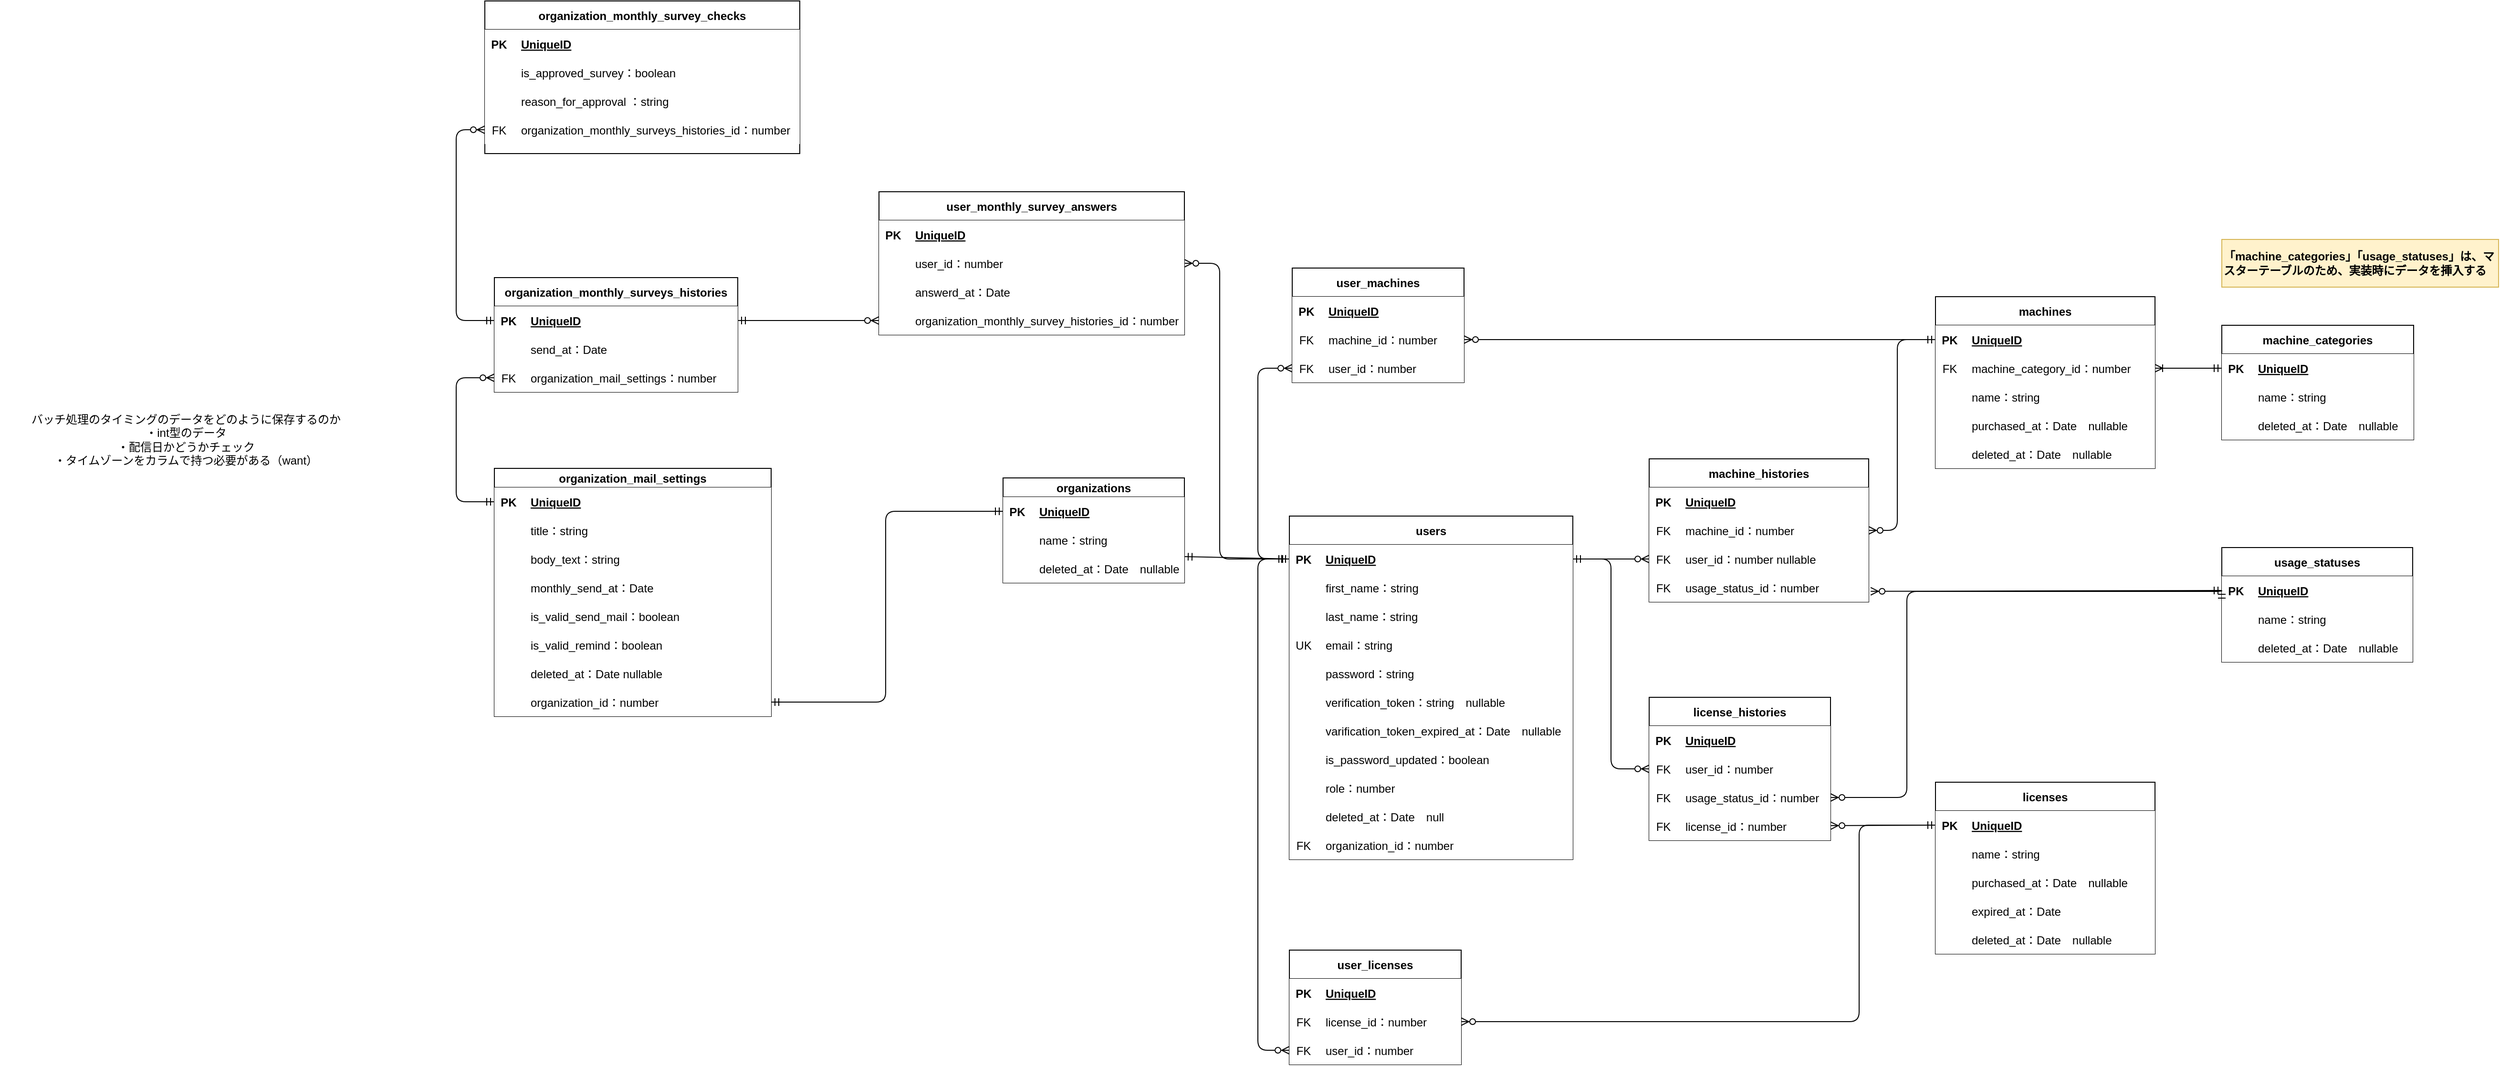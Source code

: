 <mxfile>
    <diagram id="iSsm59g5tUuCWGW9vpyF" name="ページ1">
        <mxGraphModel dx="3151" dy="1726" grid="1" gridSize="10" guides="1" tooltips="1" connect="1" arrows="1" fold="1" page="1" pageScale="1" pageWidth="827" pageHeight="1169" math="0" shadow="0">
            <root>
                <mxCell id="0"/>
                <mxCell id="1" parent="0"/>
                <mxCell id="19" value="users" style="shape=table;startSize=30;container=1;collapsible=1;childLayout=tableLayout;fixedRows=1;rowLines=0;fontStyle=1;align=center;resizeLast=1;flipH=1;flipV=0;strokeColor=default;" parent="1" vertex="1">
                    <mxGeometry x="-717" y="10" width="297" height="360" as="geometry"/>
                </mxCell>
                <mxCell id="20" value="" style="shape=partialRectangle;collapsible=0;dropTarget=0;pointerEvents=0;top=0;left=0;bottom=1;right=0;points=[[0,0.5],[1,0.5]];portConstraint=eastwest;strokeColor=#000000;" parent="19" vertex="1">
                    <mxGeometry y="30" width="297" height="30" as="geometry"/>
                </mxCell>
                <mxCell id="21" value="PK" style="shape=partialRectangle;connectable=0;top=0;left=0;bottom=0;right=0;fontStyle=1;overflow=hidden;strokeColor=#000000;" parent="20" vertex="1">
                    <mxGeometry width="30" height="30" as="geometry">
                        <mxRectangle width="30" height="30" as="alternateBounds"/>
                    </mxGeometry>
                </mxCell>
                <mxCell id="22" value="UniqueID" style="shape=partialRectangle;connectable=0;top=0;left=0;bottom=0;right=0;align=left;spacingLeft=6;fontStyle=5;overflow=hidden;strokeColor=#000000;" parent="20" vertex="1">
                    <mxGeometry x="30" width="267" height="30" as="geometry">
                        <mxRectangle width="267" height="30" as="alternateBounds"/>
                    </mxGeometry>
                </mxCell>
                <mxCell id="23" value="" style="shape=partialRectangle;collapsible=0;dropTarget=0;pointerEvents=0;top=0;left=0;bottom=0;right=0;points=[[0,0.5],[1,0.5]];portConstraint=eastwest;strokeColor=#000000;" parent="19" vertex="1">
                    <mxGeometry y="60" width="297" height="30" as="geometry"/>
                </mxCell>
                <mxCell id="24" value="" style="shape=partialRectangle;connectable=0;top=0;left=0;bottom=0;right=0;editable=1;overflow=hidden;strokeColor=#000000;" parent="23" vertex="1">
                    <mxGeometry width="30" height="30" as="geometry">
                        <mxRectangle width="30" height="30" as="alternateBounds"/>
                    </mxGeometry>
                </mxCell>
                <mxCell id="25" value="first_name：string" style="shape=partialRectangle;connectable=0;top=0;left=0;bottom=0;right=0;align=left;spacingLeft=6;overflow=hidden;strokeColor=#000000;" parent="23" vertex="1">
                    <mxGeometry x="30" width="267" height="30" as="geometry">
                        <mxRectangle width="267" height="30" as="alternateBounds"/>
                    </mxGeometry>
                </mxCell>
                <mxCell id="26" value="" style="shape=partialRectangle;collapsible=0;dropTarget=0;pointerEvents=0;top=0;left=0;bottom=0;right=0;points=[[0,0.5],[1,0.5]];portConstraint=eastwest;strokeColor=#000000;" parent="19" vertex="1">
                    <mxGeometry y="90" width="297" height="30" as="geometry"/>
                </mxCell>
                <mxCell id="27" value="" style="shape=partialRectangle;connectable=0;top=0;left=0;bottom=0;right=0;editable=1;overflow=hidden;strokeColor=#000000;" parent="26" vertex="1">
                    <mxGeometry width="30" height="30" as="geometry">
                        <mxRectangle width="30" height="30" as="alternateBounds"/>
                    </mxGeometry>
                </mxCell>
                <mxCell id="28" value="last_name：string" style="shape=partialRectangle;connectable=0;top=0;left=0;bottom=0;right=0;align=left;spacingLeft=6;overflow=hidden;strokeColor=#000000;" parent="26" vertex="1">
                    <mxGeometry x="30" width="267" height="30" as="geometry">
                        <mxRectangle width="267" height="30" as="alternateBounds"/>
                    </mxGeometry>
                </mxCell>
                <mxCell id="32" style="shape=partialRectangle;collapsible=0;dropTarget=0;pointerEvents=0;top=0;left=0;bottom=0;right=0;points=[[0,0.5],[1,0.5]];portConstraint=eastwest;strokeColor=#000000;" parent="19" vertex="1">
                    <mxGeometry y="120" width="297" height="30" as="geometry"/>
                </mxCell>
                <mxCell id="33" value="UK" style="shape=partialRectangle;connectable=0;top=0;left=0;bottom=0;right=0;editable=1;overflow=hidden;strokeColor=#000000;" parent="32" vertex="1">
                    <mxGeometry width="30" height="30" as="geometry">
                        <mxRectangle width="30" height="30" as="alternateBounds"/>
                    </mxGeometry>
                </mxCell>
                <mxCell id="34" value="email：string" style="shape=partialRectangle;connectable=0;top=0;left=0;bottom=0;right=0;align=left;spacingLeft=6;overflow=hidden;strokeColor=#000000;" parent="32" vertex="1">
                    <mxGeometry x="30" width="267" height="30" as="geometry">
                        <mxRectangle width="267" height="30" as="alternateBounds"/>
                    </mxGeometry>
                </mxCell>
                <mxCell id="370" style="shape=partialRectangle;collapsible=0;dropTarget=0;pointerEvents=0;top=0;left=0;bottom=0;right=0;points=[[0,0.5],[1,0.5]];portConstraint=eastwest;strokeColor=#000000;" parent="19" vertex="1">
                    <mxGeometry y="150" width="297" height="30" as="geometry"/>
                </mxCell>
                <mxCell id="371" value="" style="shape=partialRectangle;connectable=0;top=0;left=0;bottom=0;right=0;editable=1;overflow=hidden;strokeColor=#000000;" parent="370" vertex="1">
                    <mxGeometry width="30" height="30" as="geometry">
                        <mxRectangle width="30" height="30" as="alternateBounds"/>
                    </mxGeometry>
                </mxCell>
                <mxCell id="372" value="password：string" style="shape=partialRectangle;connectable=0;top=0;left=0;bottom=0;right=0;align=left;spacingLeft=6;overflow=hidden;strokeColor=#000000;" parent="370" vertex="1">
                    <mxGeometry x="30" width="267" height="30" as="geometry">
                        <mxRectangle width="267" height="30" as="alternateBounds"/>
                    </mxGeometry>
                </mxCell>
                <mxCell id="60" style="shape=partialRectangle;collapsible=0;dropTarget=0;pointerEvents=0;top=0;left=0;bottom=0;right=0;points=[[0,0.5],[1,0.5]];portConstraint=eastwest;strokeColor=#000000;" parent="19" vertex="1">
                    <mxGeometry y="180" width="297" height="30" as="geometry"/>
                </mxCell>
                <mxCell id="61" style="shape=partialRectangle;connectable=0;top=0;left=0;bottom=0;right=0;editable=1;overflow=hidden;strokeColor=#000000;" parent="60" vertex="1">
                    <mxGeometry width="30" height="30" as="geometry">
                        <mxRectangle width="30" height="30" as="alternateBounds"/>
                    </mxGeometry>
                </mxCell>
                <mxCell id="62" value="verification_token：string　nullable" style="shape=partialRectangle;connectable=0;top=0;left=0;bottom=0;right=0;align=left;spacingLeft=6;overflow=hidden;strokeColor=#000000;" parent="60" vertex="1">
                    <mxGeometry x="30" width="267" height="30" as="geometry">
                        <mxRectangle width="267" height="30" as="alternateBounds"/>
                    </mxGeometry>
                </mxCell>
                <mxCell id="54" style="shape=partialRectangle;collapsible=0;dropTarget=0;pointerEvents=0;top=0;left=0;bottom=0;right=0;points=[[0,0.5],[1,0.5]];portConstraint=eastwest;strokeColor=#000000;" parent="19" vertex="1">
                    <mxGeometry y="210" width="297" height="30" as="geometry"/>
                </mxCell>
                <mxCell id="55" style="shape=partialRectangle;connectable=0;top=0;left=0;bottom=0;right=0;editable=1;overflow=hidden;strokeColor=#000000;" parent="54" vertex="1">
                    <mxGeometry width="30" height="30" as="geometry">
                        <mxRectangle width="30" height="30" as="alternateBounds"/>
                    </mxGeometry>
                </mxCell>
                <mxCell id="56" value="varification_token_expired_at：Date　nullable" style="shape=partialRectangle;connectable=0;top=0;left=0;bottom=0;right=0;align=left;spacingLeft=6;overflow=hidden;strokeColor=#000000;" parent="54" vertex="1">
                    <mxGeometry x="30" width="267" height="30" as="geometry">
                        <mxRectangle width="267" height="30" as="alternateBounds"/>
                    </mxGeometry>
                </mxCell>
                <mxCell id="158" style="shape=partialRectangle;collapsible=0;dropTarget=0;pointerEvents=0;top=0;left=0;bottom=0;right=0;points=[[0,0.5],[1,0.5]];portConstraint=eastwest;strokeColor=#000000;" parent="19" vertex="1">
                    <mxGeometry y="240" width="297" height="30" as="geometry"/>
                </mxCell>
                <mxCell id="159" style="shape=partialRectangle;connectable=0;top=0;left=0;bottom=0;right=0;editable=1;overflow=hidden;strokeColor=#000000;" parent="158" vertex="1">
                    <mxGeometry width="30" height="30" as="geometry">
                        <mxRectangle width="30" height="30" as="alternateBounds"/>
                    </mxGeometry>
                </mxCell>
                <mxCell id="160" value="is_password_updated：boolean" style="shape=partialRectangle;connectable=0;top=0;left=0;bottom=0;right=0;align=left;spacingLeft=6;overflow=hidden;strokeColor=#000000;" parent="158" vertex="1">
                    <mxGeometry x="30" width="267" height="30" as="geometry">
                        <mxRectangle width="267" height="30" as="alternateBounds"/>
                    </mxGeometry>
                </mxCell>
                <mxCell id="317" style="shape=partialRectangle;collapsible=0;dropTarget=0;pointerEvents=0;top=0;left=0;bottom=0;right=0;points=[[0,0.5],[1,0.5]];portConstraint=eastwest;strokeColor=#000000;" parent="19" vertex="1">
                    <mxGeometry y="270" width="297" height="30" as="geometry"/>
                </mxCell>
                <mxCell id="318" style="shape=partialRectangle;connectable=0;top=0;left=0;bottom=0;right=0;editable=1;overflow=hidden;strokeColor=#000000;" parent="317" vertex="1">
                    <mxGeometry width="30" height="30" as="geometry">
                        <mxRectangle width="30" height="30" as="alternateBounds"/>
                    </mxGeometry>
                </mxCell>
                <mxCell id="319" value="role：number" style="shape=partialRectangle;connectable=0;top=0;left=0;bottom=0;right=0;align=left;spacingLeft=6;overflow=hidden;strokeColor=#000000;" parent="317" vertex="1">
                    <mxGeometry x="30" width="267" height="30" as="geometry">
                        <mxRectangle width="267" height="30" as="alternateBounds"/>
                    </mxGeometry>
                </mxCell>
                <mxCell id="155" style="shape=partialRectangle;collapsible=0;dropTarget=0;pointerEvents=0;top=0;left=0;bottom=0;right=0;points=[[0,0.5],[1,0.5]];portConstraint=eastwest;strokeColor=#000000;" parent="19" vertex="1">
                    <mxGeometry y="300" width="297" height="30" as="geometry"/>
                </mxCell>
                <mxCell id="156" style="shape=partialRectangle;connectable=0;top=0;left=0;bottom=0;right=0;editable=1;overflow=hidden;strokeColor=#000000;" parent="155" vertex="1">
                    <mxGeometry width="30" height="30" as="geometry">
                        <mxRectangle width="30" height="30" as="alternateBounds"/>
                    </mxGeometry>
                </mxCell>
                <mxCell id="157" value="deleted_at：Date　null" style="shape=partialRectangle;connectable=0;top=0;left=0;bottom=0;right=0;align=left;spacingLeft=6;overflow=hidden;strokeColor=#000000;" parent="155" vertex="1">
                    <mxGeometry x="30" width="267" height="30" as="geometry">
                        <mxRectangle width="267" height="30" as="alternateBounds"/>
                    </mxGeometry>
                </mxCell>
                <mxCell id="366" style="shape=partialRectangle;collapsible=0;dropTarget=0;pointerEvents=0;top=0;left=0;bottom=0;right=0;points=[[0,0.5],[1,0.5]];portConstraint=eastwest;strokeColor=#000000;" parent="19" vertex="1">
                    <mxGeometry y="330" width="297" height="30" as="geometry"/>
                </mxCell>
                <mxCell id="367" value="FK" style="shape=partialRectangle;connectable=0;top=0;left=0;bottom=0;right=0;editable=1;overflow=hidden;strokeColor=#000000;" parent="366" vertex="1">
                    <mxGeometry width="30" height="30" as="geometry">
                        <mxRectangle width="30" height="30" as="alternateBounds"/>
                    </mxGeometry>
                </mxCell>
                <mxCell id="368" value="organization_id：number" style="shape=partialRectangle;connectable=0;top=0;left=0;bottom=0;right=0;align=left;spacingLeft=6;overflow=hidden;strokeColor=#000000;" parent="366" vertex="1">
                    <mxGeometry x="30" width="267" height="30" as="geometry">
                        <mxRectangle width="267" height="30" as="alternateBounds"/>
                    </mxGeometry>
                </mxCell>
                <object label="machines" ddd="ddddd" id="66">
                    <mxCell style="shape=table;startSize=30;container=1;collapsible=1;childLayout=tableLayout;fixedRows=1;rowLines=0;fontStyle=1;align=center;resizeLast=1;swimlaneFillColor=default;strokeColor=#000000;" parent="1" vertex="1">
                        <mxGeometry x="-40" y="-220" width="230" height="180" as="geometry"/>
                    </mxCell>
                </object>
                <mxCell id="67" value="" style="shape=partialRectangle;collapsible=0;dropTarget=0;pointerEvents=0;top=0;left=0;bottom=1;right=0;points=[[0,0.5],[1,0.5]];portConstraint=eastwest;strokeColor=#000000;" parent="66" vertex="1">
                    <mxGeometry y="30" width="230" height="30" as="geometry"/>
                </mxCell>
                <mxCell id="68" value="PK" style="shape=partialRectangle;connectable=0;top=0;left=0;bottom=0;right=0;fontStyle=1;overflow=hidden;strokeColor=#000000;" parent="67" vertex="1">
                    <mxGeometry width="30" height="30" as="geometry">
                        <mxRectangle width="30" height="30" as="alternateBounds"/>
                    </mxGeometry>
                </mxCell>
                <mxCell id="69" value="UniqueID" style="shape=partialRectangle;connectable=0;top=0;left=0;bottom=0;right=0;align=left;spacingLeft=6;fontStyle=5;overflow=hidden;strokeColor=#000000;" parent="67" vertex="1">
                    <mxGeometry x="30" width="200" height="30" as="geometry">
                        <mxRectangle width="200" height="30" as="alternateBounds"/>
                    </mxGeometry>
                </mxCell>
                <mxCell id="70" value="" style="shape=partialRectangle;collapsible=0;dropTarget=0;pointerEvents=0;top=0;left=0;bottom=0;right=0;points=[[0,0.5],[1,0.5]];portConstraint=eastwest;strokeColor=#000000;" parent="66" vertex="1">
                    <mxGeometry y="60" width="230" height="30" as="geometry"/>
                </mxCell>
                <mxCell id="71" value="FK" style="shape=partialRectangle;connectable=0;top=0;left=0;bottom=0;right=0;editable=1;overflow=hidden;strokeColor=#000000;" parent="70" vertex="1">
                    <mxGeometry width="30" height="30" as="geometry">
                        <mxRectangle width="30" height="30" as="alternateBounds"/>
                    </mxGeometry>
                </mxCell>
                <mxCell id="72" value="machine_category_id：number" style="shape=partialRectangle;connectable=0;top=0;left=0;bottom=0;right=0;align=left;spacingLeft=6;overflow=hidden;strokeColor=#000000;" parent="70" vertex="1">
                    <mxGeometry x="30" width="200" height="30" as="geometry">
                        <mxRectangle width="200" height="30" as="alternateBounds"/>
                    </mxGeometry>
                </mxCell>
                <mxCell id="73" value="" style="shape=partialRectangle;collapsible=0;dropTarget=0;pointerEvents=0;top=0;left=0;bottom=0;right=0;points=[[0,0.5],[1,0.5]];portConstraint=eastwest;strokeColor=#000000;" parent="66" vertex="1">
                    <mxGeometry y="90" width="230" height="30" as="geometry"/>
                </mxCell>
                <mxCell id="74" value="" style="shape=partialRectangle;connectable=0;top=0;left=0;bottom=0;right=0;editable=1;overflow=hidden;strokeColor=#000000;" parent="73" vertex="1">
                    <mxGeometry width="30" height="30" as="geometry">
                        <mxRectangle width="30" height="30" as="alternateBounds"/>
                    </mxGeometry>
                </mxCell>
                <mxCell id="75" value="name：string" style="shape=partialRectangle;connectable=0;top=0;left=0;bottom=0;right=0;align=left;spacingLeft=6;overflow=hidden;strokeColor=#000000;" parent="73" vertex="1">
                    <mxGeometry x="30" width="200" height="30" as="geometry">
                        <mxRectangle width="200" height="30" as="alternateBounds"/>
                    </mxGeometry>
                </mxCell>
                <mxCell id="76" value="" style="shape=partialRectangle;collapsible=0;dropTarget=0;pointerEvents=0;top=0;left=0;bottom=0;right=0;points=[[0,0.5],[1,0.5]];portConstraint=eastwest;strokeColor=#000000;" parent="66" vertex="1">
                    <mxGeometry y="120" width="230" height="30" as="geometry"/>
                </mxCell>
                <mxCell id="77" value="" style="shape=partialRectangle;connectable=0;top=0;left=0;bottom=0;right=0;editable=1;overflow=hidden;strokeColor=#000000;" parent="76" vertex="1">
                    <mxGeometry width="30" height="30" as="geometry">
                        <mxRectangle width="30" height="30" as="alternateBounds"/>
                    </mxGeometry>
                </mxCell>
                <mxCell id="78" value="purchased_at：Date　nullable" style="shape=partialRectangle;connectable=0;top=0;left=0;bottom=0;right=0;align=left;spacingLeft=6;overflow=hidden;strokeColor=#000000;" parent="76" vertex="1">
                    <mxGeometry x="30" width="200" height="30" as="geometry">
                        <mxRectangle width="200" height="30" as="alternateBounds"/>
                    </mxGeometry>
                </mxCell>
                <mxCell id="308" style="shape=partialRectangle;collapsible=0;dropTarget=0;pointerEvents=0;top=0;left=0;bottom=0;right=0;points=[[0,0.5],[1,0.5]];portConstraint=eastwest;strokeColor=#000000;" parent="66" vertex="1">
                    <mxGeometry y="150" width="230" height="30" as="geometry"/>
                </mxCell>
                <mxCell id="309" style="shape=partialRectangle;connectable=0;top=0;left=0;bottom=0;right=0;editable=1;overflow=hidden;strokeColor=#000000;" parent="308" vertex="1">
                    <mxGeometry width="30" height="30" as="geometry">
                        <mxRectangle width="30" height="30" as="alternateBounds"/>
                    </mxGeometry>
                </mxCell>
                <mxCell id="310" value="deleted_at：Date　nullable" style="shape=partialRectangle;connectable=0;top=0;left=0;bottom=0;right=0;align=left;spacingLeft=6;overflow=hidden;strokeColor=#000000;" parent="308" vertex="1">
                    <mxGeometry x="30" width="200" height="30" as="geometry">
                        <mxRectangle width="200" height="30" as="alternateBounds"/>
                    </mxGeometry>
                </mxCell>
                <mxCell id="83" value="licenses" style="shape=table;startSize=30;container=1;collapsible=1;childLayout=tableLayout;fixedRows=1;rowLines=0;fontStyle=1;align=center;resizeLast=1;strokeColor=#000000;" parent="1" vertex="1">
                    <mxGeometry x="-40" y="289" width="230" height="180" as="geometry"/>
                </mxCell>
                <mxCell id="84" value="" style="shape=partialRectangle;collapsible=0;dropTarget=0;pointerEvents=0;top=0;left=0;bottom=1;right=0;points=[[0,0.5],[1,0.5]];portConstraint=eastwest;strokeColor=#000000;" parent="83" vertex="1">
                    <mxGeometry y="30" width="230" height="30" as="geometry"/>
                </mxCell>
                <mxCell id="85" value="PK" style="shape=partialRectangle;connectable=0;top=0;left=0;bottom=0;right=0;fontStyle=1;overflow=hidden;strokeColor=#000000;" parent="84" vertex="1">
                    <mxGeometry width="30" height="30" as="geometry">
                        <mxRectangle width="30" height="30" as="alternateBounds"/>
                    </mxGeometry>
                </mxCell>
                <mxCell id="86" value="UniqueID" style="shape=partialRectangle;connectable=0;top=0;left=0;bottom=0;right=0;align=left;spacingLeft=6;fontStyle=5;overflow=hidden;strokeColor=#000000;" parent="84" vertex="1">
                    <mxGeometry x="30" width="200" height="30" as="geometry">
                        <mxRectangle width="200" height="30" as="alternateBounds"/>
                    </mxGeometry>
                </mxCell>
                <mxCell id="90" value="" style="shape=partialRectangle;collapsible=0;dropTarget=0;pointerEvents=0;top=0;left=0;bottom=0;right=0;points=[[0,0.5],[1,0.5]];portConstraint=eastwest;strokeColor=#000000;" parent="83" vertex="1">
                    <mxGeometry y="60" width="230" height="30" as="geometry"/>
                </mxCell>
                <mxCell id="91" value="" style="shape=partialRectangle;connectable=0;top=0;left=0;bottom=0;right=0;editable=1;overflow=hidden;strokeColor=#000000;" parent="90" vertex="1">
                    <mxGeometry width="30" height="30" as="geometry">
                        <mxRectangle width="30" height="30" as="alternateBounds"/>
                    </mxGeometry>
                </mxCell>
                <mxCell id="92" value="name：string" style="shape=partialRectangle;connectable=0;top=0;left=0;bottom=0;right=0;align=left;spacingLeft=6;overflow=hidden;strokeColor=#000000;" parent="90" vertex="1">
                    <mxGeometry x="30" width="200" height="30" as="geometry">
                        <mxRectangle width="200" height="30" as="alternateBounds"/>
                    </mxGeometry>
                </mxCell>
                <mxCell id="93" value="" style="shape=partialRectangle;collapsible=0;dropTarget=0;pointerEvents=0;top=0;left=0;bottom=0;right=0;points=[[0,0.5],[1,0.5]];portConstraint=eastwest;strokeColor=#000000;" parent="83" vertex="1">
                    <mxGeometry y="90" width="230" height="30" as="geometry"/>
                </mxCell>
                <mxCell id="94" value="" style="shape=partialRectangle;connectable=0;top=0;left=0;bottom=0;right=0;editable=1;overflow=hidden;strokeColor=#000000;" parent="93" vertex="1">
                    <mxGeometry width="30" height="30" as="geometry">
                        <mxRectangle width="30" height="30" as="alternateBounds"/>
                    </mxGeometry>
                </mxCell>
                <mxCell id="95" value="purchased_at：Date　nullable" style="shape=partialRectangle;connectable=0;top=0;left=0;bottom=0;right=0;align=left;spacingLeft=6;overflow=hidden;strokeColor=#000000;" parent="93" vertex="1">
                    <mxGeometry x="30" width="200" height="30" as="geometry">
                        <mxRectangle width="200" height="30" as="alternateBounds"/>
                    </mxGeometry>
                </mxCell>
                <mxCell id="96" style="shape=partialRectangle;collapsible=0;dropTarget=0;pointerEvents=0;top=0;left=0;bottom=0;right=0;points=[[0,0.5],[1,0.5]];portConstraint=eastwest;strokeColor=#000000;" parent="83" vertex="1">
                    <mxGeometry y="120" width="230" height="30" as="geometry"/>
                </mxCell>
                <mxCell id="97" style="shape=partialRectangle;connectable=0;top=0;left=0;bottom=0;right=0;editable=1;overflow=hidden;strokeColor=#000000;" parent="96" vertex="1">
                    <mxGeometry width="30" height="30" as="geometry">
                        <mxRectangle width="30" height="30" as="alternateBounds"/>
                    </mxGeometry>
                </mxCell>
                <mxCell id="98" value="expired_at：Date" style="shape=partialRectangle;connectable=0;top=0;left=0;bottom=0;right=0;align=left;spacingLeft=6;overflow=hidden;strokeColor=#000000;" parent="96" vertex="1">
                    <mxGeometry x="30" width="200" height="30" as="geometry">
                        <mxRectangle width="200" height="30" as="alternateBounds"/>
                    </mxGeometry>
                </mxCell>
                <mxCell id="311" style="shape=partialRectangle;collapsible=0;dropTarget=0;pointerEvents=0;top=0;left=0;bottom=0;right=0;points=[[0,0.5],[1,0.5]];portConstraint=eastwest;strokeColor=#000000;" parent="83" vertex="1">
                    <mxGeometry y="150" width="230" height="30" as="geometry"/>
                </mxCell>
                <mxCell id="312" style="shape=partialRectangle;connectable=0;top=0;left=0;bottom=0;right=0;editable=1;overflow=hidden;strokeColor=#000000;" parent="311" vertex="1">
                    <mxGeometry width="30" height="30" as="geometry">
                        <mxRectangle width="30" height="30" as="alternateBounds"/>
                    </mxGeometry>
                </mxCell>
                <mxCell id="313" value="deleted_at：Date　nullable" style="shape=partialRectangle;connectable=0;top=0;left=0;bottom=0;right=0;align=left;spacingLeft=6;overflow=hidden;strokeColor=#000000;" parent="311" vertex="1">
                    <mxGeometry x="30" width="200" height="30" as="geometry">
                        <mxRectangle width="200" height="30" as="alternateBounds"/>
                    </mxGeometry>
                </mxCell>
                <mxCell id="102" value="machine_histories" style="shape=table;startSize=30;container=1;collapsible=1;childLayout=tableLayout;fixedRows=1;rowLines=0;fontStyle=1;align=center;resizeLast=1;strokeColor=#000000;" parent="1" vertex="1">
                    <mxGeometry x="-340" y="-50" width="230" height="150" as="geometry"/>
                </mxCell>
                <mxCell id="103" value="" style="shape=partialRectangle;collapsible=0;dropTarget=0;pointerEvents=0;top=0;left=0;bottom=1;right=0;points=[[0,0.5],[1,0.5]];portConstraint=eastwest;strokeColor=#000000;" parent="102" vertex="1">
                    <mxGeometry y="30" width="230" height="30" as="geometry"/>
                </mxCell>
                <mxCell id="104" value="PK" style="shape=partialRectangle;connectable=0;top=0;left=0;bottom=0;right=0;fontStyle=1;overflow=hidden;strokeColor=#000000;" parent="103" vertex="1">
                    <mxGeometry width="30" height="30" as="geometry">
                        <mxRectangle width="30" height="30" as="alternateBounds"/>
                    </mxGeometry>
                </mxCell>
                <mxCell id="105" value="UniqueID" style="shape=partialRectangle;connectable=0;top=0;left=0;bottom=0;right=0;align=left;spacingLeft=6;fontStyle=5;overflow=hidden;strokeColor=#000000;" parent="103" vertex="1">
                    <mxGeometry x="30" width="200" height="30" as="geometry">
                        <mxRectangle width="200" height="30" as="alternateBounds"/>
                    </mxGeometry>
                </mxCell>
                <mxCell id="112" value="" style="shape=partialRectangle;collapsible=0;dropTarget=0;pointerEvents=0;top=0;left=0;bottom=0;right=0;points=[[0,0.5],[1,0.5]];portConstraint=eastwest;strokeColor=#000000;" parent="102" vertex="1">
                    <mxGeometry y="60" width="230" height="30" as="geometry"/>
                </mxCell>
                <mxCell id="113" value="FK" style="shape=partialRectangle;connectable=0;top=0;left=0;bottom=0;right=0;editable=1;overflow=hidden;strokeColor=#000000;" parent="112" vertex="1">
                    <mxGeometry width="30" height="30" as="geometry">
                        <mxRectangle width="30" height="30" as="alternateBounds"/>
                    </mxGeometry>
                </mxCell>
                <mxCell id="114" value="machine_id：number" style="shape=partialRectangle;connectable=0;top=0;left=0;bottom=0;right=0;align=left;spacingLeft=6;overflow=hidden;strokeColor=#000000;" parent="112" vertex="1">
                    <mxGeometry x="30" width="200" height="30" as="geometry">
                        <mxRectangle width="200" height="30" as="alternateBounds"/>
                    </mxGeometry>
                </mxCell>
                <mxCell id="106" value="" style="shape=partialRectangle;collapsible=0;dropTarget=0;pointerEvents=0;top=0;left=0;bottom=0;right=0;points=[[0,0.5],[1,0.5]];portConstraint=eastwest;strokeColor=#000000;" parent="102" vertex="1">
                    <mxGeometry y="90" width="230" height="30" as="geometry"/>
                </mxCell>
                <mxCell id="107" value="FK" style="shape=partialRectangle;connectable=0;top=0;left=0;bottom=0;right=0;editable=1;overflow=hidden;strokeColor=#000000;" parent="106" vertex="1">
                    <mxGeometry width="30" height="30" as="geometry">
                        <mxRectangle width="30" height="30" as="alternateBounds"/>
                    </mxGeometry>
                </mxCell>
                <mxCell id="108" value="user_id：number nullable" style="shape=partialRectangle;connectable=0;top=0;left=0;bottom=0;right=0;align=left;spacingLeft=6;overflow=hidden;strokeColor=#000000;" parent="106" vertex="1">
                    <mxGeometry x="30" width="200" height="30" as="geometry">
                        <mxRectangle width="200" height="30" as="alternateBounds"/>
                    </mxGeometry>
                </mxCell>
                <mxCell id="250" style="shape=partialRectangle;collapsible=0;dropTarget=0;pointerEvents=0;top=0;left=0;bottom=0;right=0;points=[[0,0.5],[1,0.5]];portConstraint=eastwest;strokeColor=#000000;" parent="102" vertex="1">
                    <mxGeometry y="120" width="230" height="30" as="geometry"/>
                </mxCell>
                <mxCell id="251" value="FK" style="shape=partialRectangle;connectable=0;top=0;left=0;bottom=0;right=0;editable=1;overflow=hidden;strokeColor=#000000;" parent="250" vertex="1">
                    <mxGeometry width="30" height="30" as="geometry">
                        <mxRectangle width="30" height="30" as="alternateBounds"/>
                    </mxGeometry>
                </mxCell>
                <mxCell id="252" value="usage_status_id：number " style="shape=partialRectangle;connectable=0;top=0;left=0;bottom=0;right=0;align=left;spacingLeft=6;overflow=hidden;strokeColor=#000000;" parent="250" vertex="1">
                    <mxGeometry x="30" width="200" height="30" as="geometry">
                        <mxRectangle width="200" height="30" as="alternateBounds"/>
                    </mxGeometry>
                </mxCell>
                <mxCell id="125" value="organizations" style="shape=table;startSize=20;container=1;collapsible=1;childLayout=tableLayout;fixedRows=1;rowLines=0;fontStyle=1;align=center;resizeLast=1;" parent="1" vertex="1">
                    <mxGeometry x="-1017" y="-30" width="190" height="110" as="geometry"/>
                </mxCell>
                <mxCell id="126" value="" style="shape=partialRectangle;collapsible=0;dropTarget=0;pointerEvents=0;top=0;left=0;bottom=1;right=0;points=[[0,0.5],[1,0.5]];portConstraint=eastwest;strokeColor=#000000;" parent="125" vertex="1">
                    <mxGeometry y="20" width="190" height="30" as="geometry"/>
                </mxCell>
                <mxCell id="127" value="PK" style="shape=partialRectangle;connectable=0;top=0;left=0;bottom=0;right=0;fontStyle=1;overflow=hidden;strokeColor=#000000;" parent="126" vertex="1">
                    <mxGeometry width="30" height="30" as="geometry">
                        <mxRectangle width="30" height="30" as="alternateBounds"/>
                    </mxGeometry>
                </mxCell>
                <mxCell id="128" value="UniqueID" style="shape=partialRectangle;connectable=0;top=0;left=0;bottom=0;right=0;align=left;spacingLeft=6;fontStyle=5;overflow=hidden;strokeColor=#000000;" parent="126" vertex="1">
                    <mxGeometry x="30" width="160" height="30" as="geometry">
                        <mxRectangle width="160" height="30" as="alternateBounds"/>
                    </mxGeometry>
                </mxCell>
                <mxCell id="129" value="" style="shape=partialRectangle;collapsible=0;dropTarget=0;pointerEvents=0;top=0;left=0;bottom=0;right=0;points=[[0,0.5],[1,0.5]];portConstraint=eastwest;strokeColor=#000000;" parent="125" vertex="1">
                    <mxGeometry y="50" width="190" height="30" as="geometry"/>
                </mxCell>
                <mxCell id="130" value="" style="shape=partialRectangle;connectable=0;top=0;left=0;bottom=0;right=0;editable=1;overflow=hidden;strokeColor=#000000;" parent="129" vertex="1">
                    <mxGeometry width="30" height="30" as="geometry">
                        <mxRectangle width="30" height="30" as="alternateBounds"/>
                    </mxGeometry>
                </mxCell>
                <mxCell id="131" value="name：string" style="shape=partialRectangle;connectable=0;top=0;left=0;bottom=0;right=0;align=left;spacingLeft=6;overflow=hidden;strokeColor=#000000;" parent="129" vertex="1">
                    <mxGeometry x="30" width="160" height="30" as="geometry">
                        <mxRectangle width="160" height="30" as="alternateBounds"/>
                    </mxGeometry>
                </mxCell>
                <mxCell id="314" style="shape=partialRectangle;collapsible=0;dropTarget=0;pointerEvents=0;top=0;left=0;bottom=0;right=0;points=[[0,0.5],[1,0.5]];portConstraint=eastwest;strokeColor=#000000;" parent="125" vertex="1">
                    <mxGeometry y="80" width="190" height="30" as="geometry"/>
                </mxCell>
                <mxCell id="315" style="shape=partialRectangle;connectable=0;top=0;left=0;bottom=0;right=0;editable=1;overflow=hidden;strokeColor=#000000;" parent="314" vertex="1">
                    <mxGeometry width="30" height="30" as="geometry">
                        <mxRectangle width="30" height="30" as="alternateBounds"/>
                    </mxGeometry>
                </mxCell>
                <mxCell id="316" value="deleted_at：Date　nullable" style="shape=partialRectangle;connectable=0;top=0;left=0;bottom=0;right=0;align=left;spacingLeft=6;overflow=hidden;strokeColor=#000000;" parent="314" vertex="1">
                    <mxGeometry x="30" width="160" height="30" as="geometry">
                        <mxRectangle width="160" height="30" as="alternateBounds"/>
                    </mxGeometry>
                </mxCell>
                <mxCell id="181" value="organization_monthly_surveys_histories" style="shape=table;startSize=30;container=1;collapsible=1;childLayout=tableLayout;fixedRows=1;rowLines=0;fontStyle=1;align=center;resizeLast=1;strokeColor=#000000;" parent="1" vertex="1">
                    <mxGeometry x="-1550" y="-240" width="255" height="120" as="geometry"/>
                </mxCell>
                <mxCell id="182" value="" style="shape=partialRectangle;collapsible=0;dropTarget=0;pointerEvents=0;top=0;left=0;bottom=1;right=0;points=[[0,0.5],[1,0.5]];portConstraint=eastwest;strokeColor=#000000;" parent="181" vertex="1">
                    <mxGeometry y="30" width="255" height="30" as="geometry"/>
                </mxCell>
                <mxCell id="183" value="PK" style="shape=partialRectangle;connectable=0;top=0;left=0;bottom=0;right=0;fontStyle=1;overflow=hidden;strokeColor=#000000;" parent="182" vertex="1">
                    <mxGeometry width="30" height="30" as="geometry">
                        <mxRectangle width="30" height="30" as="alternateBounds"/>
                    </mxGeometry>
                </mxCell>
                <mxCell id="184" value="UniqueID" style="shape=partialRectangle;connectable=0;top=0;left=0;bottom=0;right=0;align=left;spacingLeft=6;fontStyle=5;overflow=hidden;strokeColor=#000000;" parent="182" vertex="1">
                    <mxGeometry x="30" width="225" height="30" as="geometry">
                        <mxRectangle width="225" height="30" as="alternateBounds"/>
                    </mxGeometry>
                </mxCell>
                <mxCell id="185" value="" style="shape=partialRectangle;collapsible=0;dropTarget=0;pointerEvents=0;top=0;left=0;bottom=0;right=0;points=[[0,0.5],[1,0.5]];portConstraint=eastwest;strokeColor=#000000;" parent="181" vertex="1">
                    <mxGeometry y="60" width="255" height="30" as="geometry"/>
                </mxCell>
                <mxCell id="186" value="" style="shape=partialRectangle;connectable=0;top=0;left=0;bottom=0;right=0;editable=1;overflow=hidden;strokeColor=#000000;" parent="185" vertex="1">
                    <mxGeometry width="30" height="30" as="geometry">
                        <mxRectangle width="30" height="30" as="alternateBounds"/>
                    </mxGeometry>
                </mxCell>
                <mxCell id="187" value="send_at：Date" style="shape=partialRectangle;connectable=0;top=0;left=0;bottom=0;right=0;align=left;spacingLeft=6;overflow=hidden;strokeColor=#000000;" parent="185" vertex="1">
                    <mxGeometry x="30" width="225" height="30" as="geometry">
                        <mxRectangle width="225" height="30" as="alternateBounds"/>
                    </mxGeometry>
                </mxCell>
                <mxCell id="191" value="" style="shape=partialRectangle;collapsible=0;dropTarget=0;pointerEvents=0;top=0;left=0;bottom=0;right=0;points=[[0,0.5],[1,0.5]];portConstraint=eastwest;strokeColor=#000000;" parent="181" vertex="1">
                    <mxGeometry y="90" width="255" height="30" as="geometry"/>
                </mxCell>
                <mxCell id="192" value="FK" style="shape=partialRectangle;connectable=0;top=0;left=0;bottom=0;right=0;editable=1;overflow=hidden;strokeColor=#000000;" parent="191" vertex="1">
                    <mxGeometry width="30" height="30" as="geometry">
                        <mxRectangle width="30" height="30" as="alternateBounds"/>
                    </mxGeometry>
                </mxCell>
                <mxCell id="193" value="organization_mail_settings：number" style="shape=partialRectangle;connectable=0;top=0;left=0;bottom=0;right=0;align=left;spacingLeft=6;overflow=hidden;strokeColor=#000000;" parent="191" vertex="1">
                    <mxGeometry x="30" width="225" height="30" as="geometry">
                        <mxRectangle width="225" height="30" as="alternateBounds"/>
                    </mxGeometry>
                </mxCell>
                <mxCell id="218" value="usage_statuses" style="shape=table;startSize=30;container=1;collapsible=1;childLayout=tableLayout;fixedRows=1;rowLines=0;fontStyle=1;align=center;resizeLast=1;strokeColor=#000000;" parent="1" vertex="1">
                    <mxGeometry x="260" y="43" width="200" height="120" as="geometry"/>
                </mxCell>
                <mxCell id="219" value="" style="shape=partialRectangle;collapsible=0;dropTarget=0;pointerEvents=0;top=0;left=0;bottom=1;right=0;points=[[0,0.5],[1,0.5]];portConstraint=eastwest;strokeColor=#000000;" parent="218" vertex="1">
                    <mxGeometry y="30" width="200" height="30" as="geometry"/>
                </mxCell>
                <mxCell id="220" value="PK" style="shape=partialRectangle;connectable=0;top=0;left=0;bottom=0;right=0;fontStyle=1;overflow=hidden;strokeColor=#000000;" parent="219" vertex="1">
                    <mxGeometry width="30" height="30" as="geometry">
                        <mxRectangle width="30" height="30" as="alternateBounds"/>
                    </mxGeometry>
                </mxCell>
                <mxCell id="221" value="UniqueID" style="shape=partialRectangle;connectable=0;top=0;left=0;bottom=0;right=0;align=left;spacingLeft=6;fontStyle=5;overflow=hidden;strokeColor=#000000;" parent="219" vertex="1">
                    <mxGeometry x="30" width="170" height="30" as="geometry">
                        <mxRectangle width="170" height="30" as="alternateBounds"/>
                    </mxGeometry>
                </mxCell>
                <mxCell id="222" value="" style="shape=partialRectangle;collapsible=0;dropTarget=0;pointerEvents=0;top=0;left=0;bottom=0;right=0;points=[[0,0.5],[1,0.5]];portConstraint=eastwest;strokeColor=#000000;" parent="218" vertex="1">
                    <mxGeometry y="60" width="200" height="30" as="geometry"/>
                </mxCell>
                <mxCell id="223" value="" style="shape=partialRectangle;connectable=0;top=0;left=0;bottom=0;right=0;editable=1;overflow=hidden;strokeColor=#000000;" parent="222" vertex="1">
                    <mxGeometry width="30" height="30" as="geometry">
                        <mxRectangle width="30" height="30" as="alternateBounds"/>
                    </mxGeometry>
                </mxCell>
                <mxCell id="224" value="name：string" style="shape=partialRectangle;connectable=0;top=0;left=0;bottom=0;right=0;align=left;spacingLeft=6;overflow=hidden;strokeColor=#000000;" parent="222" vertex="1">
                    <mxGeometry x="30" width="170" height="30" as="geometry">
                        <mxRectangle width="170" height="30" as="alternateBounds"/>
                    </mxGeometry>
                </mxCell>
                <mxCell id="225" value="" style="shape=partialRectangle;collapsible=0;dropTarget=0;pointerEvents=0;top=0;left=0;bottom=0;right=0;points=[[0,0.5],[1,0.5]];portConstraint=eastwest;strokeColor=#000000;" parent="218" vertex="1">
                    <mxGeometry y="90" width="200" height="30" as="geometry"/>
                </mxCell>
                <mxCell id="226" value="" style="shape=partialRectangle;connectable=0;top=0;left=0;bottom=0;right=0;editable=1;overflow=hidden;strokeColor=#000000;" parent="225" vertex="1">
                    <mxGeometry width="30" height="30" as="geometry">
                        <mxRectangle width="30" height="30" as="alternateBounds"/>
                    </mxGeometry>
                </mxCell>
                <mxCell id="227" value="deleted_at：Date　nullable" style="shape=partialRectangle;connectable=0;top=0;left=0;bottom=0;right=0;align=left;spacingLeft=6;overflow=hidden;strokeColor=#000000;" parent="225" vertex="1">
                    <mxGeometry x="30" width="170" height="30" as="geometry">
                        <mxRectangle width="170" height="30" as="alternateBounds"/>
                    </mxGeometry>
                </mxCell>
                <mxCell id="236" value="machine_categories" style="shape=table;startSize=30;container=1;collapsible=1;childLayout=tableLayout;fixedRows=1;rowLines=0;fontStyle=1;align=center;resizeLast=1;strokeColor=#000000;" parent="1" vertex="1">
                    <mxGeometry x="260" y="-190" width="201" height="120" as="geometry"/>
                </mxCell>
                <mxCell id="237" value="" style="shape=partialRectangle;collapsible=0;dropTarget=0;pointerEvents=0;top=0;left=0;bottom=1;right=0;points=[[0,0.5],[1,0.5]];portConstraint=eastwest;strokeColor=#000000;" parent="236" vertex="1">
                    <mxGeometry y="30" width="201" height="30" as="geometry"/>
                </mxCell>
                <mxCell id="238" value="PK" style="shape=partialRectangle;connectable=0;top=0;left=0;bottom=0;right=0;fontStyle=1;overflow=hidden;strokeColor=#000000;" parent="237" vertex="1">
                    <mxGeometry width="30" height="30" as="geometry">
                        <mxRectangle width="30" height="30" as="alternateBounds"/>
                    </mxGeometry>
                </mxCell>
                <mxCell id="239" value="UniqueID" style="shape=partialRectangle;connectable=0;top=0;left=0;bottom=0;right=0;align=left;spacingLeft=6;fontStyle=5;overflow=hidden;strokeColor=#000000;" parent="237" vertex="1">
                    <mxGeometry x="30" width="171" height="30" as="geometry">
                        <mxRectangle width="171" height="30" as="alternateBounds"/>
                    </mxGeometry>
                </mxCell>
                <mxCell id="240" value="" style="shape=partialRectangle;collapsible=0;dropTarget=0;pointerEvents=0;top=0;left=0;bottom=0;right=0;points=[[0,0.5],[1,0.5]];portConstraint=eastwest;strokeColor=#000000;" parent="236" vertex="1">
                    <mxGeometry y="60" width="201" height="30" as="geometry"/>
                </mxCell>
                <mxCell id="241" value="" style="shape=partialRectangle;connectable=0;top=0;left=0;bottom=0;right=0;editable=1;overflow=hidden;strokeColor=#000000;" parent="240" vertex="1">
                    <mxGeometry width="30" height="30" as="geometry">
                        <mxRectangle width="30" height="30" as="alternateBounds"/>
                    </mxGeometry>
                </mxCell>
                <mxCell id="242" value="name：string" style="shape=partialRectangle;connectable=0;top=0;left=0;bottom=0;right=0;align=left;spacingLeft=6;overflow=hidden;strokeColor=#000000;" parent="240" vertex="1">
                    <mxGeometry x="30" width="171" height="30" as="geometry">
                        <mxRectangle width="171" height="30" as="alternateBounds"/>
                    </mxGeometry>
                </mxCell>
                <mxCell id="243" value="" style="shape=partialRectangle;collapsible=0;dropTarget=0;pointerEvents=0;top=0;left=0;bottom=0;right=0;points=[[0,0.5],[1,0.5]];portConstraint=eastwest;strokeColor=#000000;" parent="236" vertex="1">
                    <mxGeometry y="90" width="201" height="30" as="geometry"/>
                </mxCell>
                <mxCell id="244" value="" style="shape=partialRectangle;connectable=0;top=0;left=0;bottom=0;right=0;editable=1;overflow=hidden;strokeColor=#000000;" parent="243" vertex="1">
                    <mxGeometry width="30" height="30" as="geometry">
                        <mxRectangle width="30" height="30" as="alternateBounds"/>
                    </mxGeometry>
                </mxCell>
                <mxCell id="245" value="deleted_at：Date　nullable" style="shape=partialRectangle;connectable=0;top=0;left=0;bottom=0;right=0;align=left;spacingLeft=6;overflow=hidden;strokeColor=#000000;" parent="243" vertex="1">
                    <mxGeometry x="30" width="171" height="30" as="geometry">
                        <mxRectangle width="171" height="30" as="alternateBounds"/>
                    </mxGeometry>
                </mxCell>
                <mxCell id="249" value="" style="edgeStyle=orthogonalEdgeStyle;fontSize=12;html=1;endArrow=ERoneToMany;startArrow=ERmandOne;strokeColor=#000000;" parent="1" source="237" target="70" edge="1">
                    <mxGeometry width="100" height="100" relative="1" as="geometry">
                        <mxPoint x="250" y="480" as="sourcePoint"/>
                        <mxPoint x="350" y="380" as="targetPoint"/>
                    </mxGeometry>
                </mxCell>
                <mxCell id="253" value="" style="edgeStyle=orthogonalEdgeStyle;fontSize=12;html=1;endArrow=ERzeroToMany;startArrow=ERmandOne;exitX=1;exitY=0.5;exitDx=0;exitDy=0;entryX=0;entryY=0.5;entryDx=0;entryDy=0;strokeColor=#000000;" parent="1" source="20" target="106" edge="1">
                    <mxGeometry width="100" height="100" relative="1" as="geometry">
                        <mxPoint x="-20" y="310" as="sourcePoint"/>
                        <mxPoint x="80" y="210" as="targetPoint"/>
                    </mxGeometry>
                </mxCell>
                <mxCell id="254" value="" style="edgeStyle=orthogonalEdgeStyle;fontSize=12;html=1;endArrow=ERzeroToMany;startArrow=ERmandOne;strokeColor=#000000;exitX=0;exitY=0.5;exitDx=0;exitDy=0;" parent="1" source="67" edge="1">
                    <mxGeometry width="100" height="100" relative="1" as="geometry">
                        <mxPoint x="-30" y="-265" as="sourcePoint"/>
                        <mxPoint x="-110" y="25" as="targetPoint"/>
                        <Array as="points">
                            <mxPoint x="-80" y="-175"/>
                            <mxPoint x="-80" y="25"/>
                        </Array>
                    </mxGeometry>
                </mxCell>
                <mxCell id="264" value="" style="fontSize=12;html=1;endArrow=ERzeroToMany;startArrow=ERmandOne;exitX=0;exitY=0.5;exitDx=0;exitDy=0;entryX=1.009;entryY=0.629;entryDx=0;entryDy=0;entryPerimeter=0;strokeColor=#000000;" parent="1" source="219" target="250" edge="1">
                    <mxGeometry width="100" height="100" relative="1" as="geometry">
                        <mxPoint x="-350" y="40" as="sourcePoint"/>
                        <mxPoint x="-250" y="-60" as="targetPoint"/>
                    </mxGeometry>
                </mxCell>
                <mxCell id="266" value="license_histories" style="shape=table;startSize=30;container=1;collapsible=1;childLayout=tableLayout;fixedRows=1;rowLines=0;fontStyle=1;align=center;resizeLast=1;strokeColor=#000000;" parent="1" vertex="1">
                    <mxGeometry x="-340" y="200" width="190" height="150" as="geometry"/>
                </mxCell>
                <mxCell id="267" value="" style="shape=partialRectangle;collapsible=0;dropTarget=0;pointerEvents=0;top=0;left=0;bottom=1;right=0;points=[[0,0.5],[1,0.5]];portConstraint=eastwest;strokeColor=#000000;" parent="266" vertex="1">
                    <mxGeometry y="30" width="190" height="30" as="geometry"/>
                </mxCell>
                <mxCell id="268" value="PK" style="shape=partialRectangle;connectable=0;top=0;left=0;bottom=0;right=0;fontStyle=1;overflow=hidden;strokeColor=#000000;" parent="267" vertex="1">
                    <mxGeometry width="30" height="30" as="geometry">
                        <mxRectangle width="30" height="30" as="alternateBounds"/>
                    </mxGeometry>
                </mxCell>
                <mxCell id="269" value="UniqueID" style="shape=partialRectangle;connectable=0;top=0;left=0;bottom=0;right=0;align=left;spacingLeft=6;fontStyle=5;overflow=hidden;strokeColor=#000000;" parent="267" vertex="1">
                    <mxGeometry x="30" width="160" height="30" as="geometry">
                        <mxRectangle width="160" height="30" as="alternateBounds"/>
                    </mxGeometry>
                </mxCell>
                <mxCell id="270" value="" style="shape=partialRectangle;collapsible=0;dropTarget=0;pointerEvents=0;top=0;left=0;bottom=0;right=0;points=[[0,0.5],[1,0.5]];portConstraint=eastwest;strokeColor=#000000;" parent="266" vertex="1">
                    <mxGeometry y="60" width="190" height="30" as="geometry"/>
                </mxCell>
                <mxCell id="271" value="FK" style="shape=partialRectangle;connectable=0;top=0;left=0;bottom=0;right=0;editable=1;overflow=hidden;strokeColor=#000000;" parent="270" vertex="1">
                    <mxGeometry width="30" height="30" as="geometry">
                        <mxRectangle width="30" height="30" as="alternateBounds"/>
                    </mxGeometry>
                </mxCell>
                <mxCell id="272" value="user_id：number" style="shape=partialRectangle;connectable=0;top=0;left=0;bottom=0;right=0;align=left;spacingLeft=6;overflow=hidden;strokeColor=#000000;" parent="270" vertex="1">
                    <mxGeometry x="30" width="160" height="30" as="geometry">
                        <mxRectangle width="160" height="30" as="alternateBounds"/>
                    </mxGeometry>
                </mxCell>
                <mxCell id="276" style="shape=partialRectangle;collapsible=0;dropTarget=0;pointerEvents=0;top=0;left=0;bottom=0;right=0;points=[[0,0.5],[1,0.5]];portConstraint=eastwest;strokeColor=#000000;" parent="266" vertex="1">
                    <mxGeometry y="90" width="190" height="30" as="geometry"/>
                </mxCell>
                <mxCell id="277" value="FK" style="shape=partialRectangle;connectable=0;top=0;left=0;bottom=0;right=0;editable=1;overflow=hidden;strokeColor=#000000;" parent="276" vertex="1">
                    <mxGeometry width="30" height="30" as="geometry">
                        <mxRectangle width="30" height="30" as="alternateBounds"/>
                    </mxGeometry>
                </mxCell>
                <mxCell id="278" value="usage_status_id：number" style="shape=partialRectangle;connectable=0;top=0;left=0;bottom=0;right=0;align=left;spacingLeft=6;overflow=hidden;strokeColor=#000000;" parent="276" vertex="1">
                    <mxGeometry x="30" width="160" height="30" as="geometry">
                        <mxRectangle width="160" height="30" as="alternateBounds"/>
                    </mxGeometry>
                </mxCell>
                <mxCell id="273" value="" style="shape=partialRectangle;collapsible=0;dropTarget=0;pointerEvents=0;top=0;left=0;bottom=0;right=0;points=[[0,0.5],[1,0.5]];portConstraint=eastwest;strokeColor=#000000;" parent="266" vertex="1">
                    <mxGeometry y="120" width="190" height="30" as="geometry"/>
                </mxCell>
                <mxCell id="274" value="FK" style="shape=partialRectangle;connectable=0;top=0;left=0;bottom=0;right=0;editable=1;overflow=hidden;strokeColor=#000000;" parent="273" vertex="1">
                    <mxGeometry width="30" height="30" as="geometry">
                        <mxRectangle width="30" height="30" as="alternateBounds"/>
                    </mxGeometry>
                </mxCell>
                <mxCell id="275" value="license_id：number" style="shape=partialRectangle;connectable=0;top=0;left=0;bottom=0;right=0;align=left;spacingLeft=6;overflow=hidden;strokeColor=#000000;" parent="273" vertex="1">
                    <mxGeometry x="30" width="160" height="30" as="geometry">
                        <mxRectangle width="160" height="30" as="alternateBounds"/>
                    </mxGeometry>
                </mxCell>
                <mxCell id="279" value="" style="edgeStyle=orthogonalEdgeStyle;fontSize=12;html=1;endArrow=ERzeroToMany;startArrow=ERmandOne;exitX=1;exitY=0.5;exitDx=0;exitDy=0;entryX=0;entryY=0.5;entryDx=0;entryDy=0;strokeColor=#000000;" parent="1" source="20" target="270" edge="1">
                    <mxGeometry width="100" height="100" relative="1" as="geometry">
                        <mxPoint x="-470" y="310" as="sourcePoint"/>
                        <mxPoint x="-370" y="210" as="targetPoint"/>
                    </mxGeometry>
                </mxCell>
                <mxCell id="280" value="" style="fontSize=12;html=1;endArrow=ERzeroToMany;startArrow=ERmandOne;exitX=0;exitY=0.5;exitDx=0;exitDy=0;strokeColor=#000000;" parent="1" source="84" target="273" edge="1">
                    <mxGeometry width="100" height="100" relative="1" as="geometry">
                        <mxPoint x="-460" y="320" as="sourcePoint"/>
                        <mxPoint x="-360" y="220" as="targetPoint"/>
                    </mxGeometry>
                </mxCell>
                <mxCell id="281" value="" style="edgeStyle=orthogonalEdgeStyle;fontSize=12;html=1;endArrow=ERzeroToMany;startArrow=ERmandOne;exitX=0;exitY=0.5;exitDx=0;exitDy=0;entryX=1;entryY=0.5;entryDx=0;entryDy=0;strokeColor=#000000;" parent="1" source="219" target="276" edge="1">
                    <mxGeometry width="100" height="100" relative="1" as="geometry">
                        <mxPoint x="40" y="25" as="sourcePoint"/>
                        <mxPoint x="-138.38" y="88.87" as="targetPoint"/>
                        <Array as="points">
                            <mxPoint x="-70" y="89"/>
                            <mxPoint x="-70" y="305"/>
                        </Array>
                    </mxGeometry>
                </mxCell>
                <mxCell id="283" value="user_monthly_survey_answers" style="shape=table;startSize=30;container=1;collapsible=1;childLayout=tableLayout;fixedRows=1;rowLines=0;fontStyle=1;align=center;resizeLast=1;strokeColor=#000000;" parent="1" vertex="1">
                    <mxGeometry x="-1147" y="-330" width="320" height="150" as="geometry"/>
                </mxCell>
                <mxCell id="284" value="" style="shape=partialRectangle;collapsible=0;dropTarget=0;pointerEvents=0;top=0;left=0;bottom=1;right=0;points=[[0,0.5],[1,0.5]];portConstraint=eastwest;strokeColor=#000000;" parent="283" vertex="1">
                    <mxGeometry y="30" width="320" height="30" as="geometry"/>
                </mxCell>
                <mxCell id="285" value="PK" style="shape=partialRectangle;connectable=0;top=0;left=0;bottom=0;right=0;fontStyle=1;overflow=hidden;strokeColor=#000000;" parent="284" vertex="1">
                    <mxGeometry width="30" height="30" as="geometry">
                        <mxRectangle width="30" height="30" as="alternateBounds"/>
                    </mxGeometry>
                </mxCell>
                <mxCell id="286" value="UniqueID" style="shape=partialRectangle;connectable=0;top=0;left=0;bottom=0;right=0;align=left;spacingLeft=6;fontStyle=5;overflow=hidden;strokeColor=#000000;" parent="284" vertex="1">
                    <mxGeometry x="30" width="290" height="30" as="geometry">
                        <mxRectangle width="290" height="30" as="alternateBounds"/>
                    </mxGeometry>
                </mxCell>
                <mxCell id="287" value="" style="shape=partialRectangle;collapsible=0;dropTarget=0;pointerEvents=0;top=0;left=0;bottom=0;right=0;points=[[0,0.5],[1,0.5]];portConstraint=eastwest;strokeColor=#000000;" parent="283" vertex="1">
                    <mxGeometry y="60" width="320" height="30" as="geometry"/>
                </mxCell>
                <mxCell id="288" value="" style="shape=partialRectangle;connectable=0;top=0;left=0;bottom=0;right=0;editable=1;overflow=hidden;strokeColor=#000000;" parent="287" vertex="1">
                    <mxGeometry width="30" height="30" as="geometry">
                        <mxRectangle width="30" height="30" as="alternateBounds"/>
                    </mxGeometry>
                </mxCell>
                <mxCell id="289" value="user_id：number" style="shape=partialRectangle;connectable=0;top=0;left=0;bottom=0;right=0;align=left;spacingLeft=6;overflow=hidden;strokeColor=#000000;" parent="287" vertex="1">
                    <mxGeometry x="30" width="290" height="30" as="geometry">
                        <mxRectangle width="290" height="30" as="alternateBounds"/>
                    </mxGeometry>
                </mxCell>
                <mxCell id="290" value="" style="shape=partialRectangle;collapsible=0;dropTarget=0;pointerEvents=0;top=0;left=0;bottom=0;right=0;points=[[0,0.5],[1,0.5]];portConstraint=eastwest;strokeColor=#000000;" parent="283" vertex="1">
                    <mxGeometry y="90" width="320" height="30" as="geometry"/>
                </mxCell>
                <mxCell id="291" value="" style="shape=partialRectangle;connectable=0;top=0;left=0;bottom=0;right=0;editable=1;overflow=hidden;strokeColor=#000000;" parent="290" vertex="1">
                    <mxGeometry width="30" height="30" as="geometry">
                        <mxRectangle width="30" height="30" as="alternateBounds"/>
                    </mxGeometry>
                </mxCell>
                <mxCell id="292" value="answerd_at：Date" style="shape=partialRectangle;connectable=0;top=0;left=0;bottom=0;right=0;align=left;spacingLeft=6;overflow=hidden;strokeColor=#000000;" parent="290" vertex="1">
                    <mxGeometry x="30" width="290" height="30" as="geometry">
                        <mxRectangle width="290" height="30" as="alternateBounds"/>
                    </mxGeometry>
                </mxCell>
                <mxCell id="293" value="" style="shape=partialRectangle;collapsible=0;dropTarget=0;pointerEvents=0;top=0;left=0;bottom=0;right=0;points=[[0,0.5],[1,0.5]];portConstraint=eastwest;strokeColor=#000000;" parent="283" vertex="1">
                    <mxGeometry y="120" width="320" height="30" as="geometry"/>
                </mxCell>
                <mxCell id="294" value="" style="shape=partialRectangle;connectable=0;top=0;left=0;bottom=0;right=0;editable=1;overflow=hidden;strokeColor=#000000;" parent="293" vertex="1">
                    <mxGeometry width="30" height="30" as="geometry">
                        <mxRectangle width="30" height="30" as="alternateBounds"/>
                    </mxGeometry>
                </mxCell>
                <mxCell id="295" value="organization_monthly_survey_histories_id：number" style="shape=partialRectangle;connectable=0;top=0;left=0;bottom=0;right=0;align=left;spacingLeft=6;overflow=hidden;strokeColor=#000000;" parent="293" vertex="1">
                    <mxGeometry x="30" width="290" height="30" as="geometry">
                        <mxRectangle width="290" height="30" as="alternateBounds"/>
                    </mxGeometry>
                </mxCell>
                <mxCell id="305" value="" style="edgeStyle=orthogonalEdgeStyle;fontSize=12;html=1;endArrow=ERzeroToMany;startArrow=ERmandOne;exitX=0;exitY=0.5;exitDx=0;exitDy=0;entryX=0;entryY=0.5;entryDx=0;entryDy=0;strokeColor=#000000;" parent="1" source="321" target="191" edge="1">
                    <mxGeometry width="100" height="100" relative="1" as="geometry">
                        <mxPoint x="-780" y="370" as="sourcePoint"/>
                        <mxPoint x="-680" y="270" as="targetPoint"/>
                        <Array as="points">
                            <mxPoint x="-1590" y="-5"/>
                            <mxPoint x="-1590" y="-135"/>
                        </Array>
                    </mxGeometry>
                </mxCell>
                <mxCell id="306" value="" style="edgeStyle=orthogonalEdgeStyle;fontSize=12;html=1;endArrow=ERzeroToMany;startArrow=ERmandOne;exitX=1;exitY=0.5;exitDx=0;exitDy=0;entryX=0;entryY=0.5;entryDx=0;entryDy=0;strokeColor=#000000;" parent="1" source="182" target="293" edge="1">
                    <mxGeometry width="100" height="100" relative="1" as="geometry">
                        <mxPoint x="-1040" y="50" as="sourcePoint"/>
                        <mxPoint x="-940" y="-50" as="targetPoint"/>
                    </mxGeometry>
                </mxCell>
                <mxCell id="307" value="" style="edgeStyle=orthogonalEdgeStyle;fontSize=12;html=1;endArrow=ERzeroToMany;startArrow=ERmandOne;exitX=0;exitY=0.5;exitDx=0;exitDy=0;entryX=1;entryY=0.5;entryDx=0;entryDy=0;strokeColor=#000000;" parent="1" source="20" target="287" edge="1">
                    <mxGeometry width="100" height="100" relative="1" as="geometry">
                        <mxPoint x="-840" y="50" as="sourcePoint"/>
                        <mxPoint x="-740" y="-50" as="targetPoint"/>
                        <Array as="points">
                            <mxPoint x="-790" y="55"/>
                            <mxPoint x="-790" y="-255"/>
                        </Array>
                    </mxGeometry>
                </mxCell>
                <mxCell id="320" value="organization_mail_settings" style="shape=table;startSize=20;container=1;collapsible=1;childLayout=tableLayout;fixedRows=1;rowLines=0;fontStyle=1;align=center;resizeLast=1;" parent="1" vertex="1">
                    <mxGeometry x="-1550" y="-40" width="290" height="260" as="geometry"/>
                </mxCell>
                <mxCell id="321" value="" style="shape=partialRectangle;collapsible=0;dropTarget=0;pointerEvents=0;top=0;left=0;bottom=1;right=0;points=[[0,0.5],[1,0.5]];portConstraint=eastwest;strokeColor=#000000;" parent="320" vertex="1">
                    <mxGeometry y="20" width="290" height="30" as="geometry"/>
                </mxCell>
                <mxCell id="322" value="PK" style="shape=partialRectangle;connectable=0;top=0;left=0;bottom=0;right=0;fontStyle=1;overflow=hidden;strokeColor=#000000;" parent="321" vertex="1">
                    <mxGeometry width="30" height="30" as="geometry">
                        <mxRectangle width="30" height="30" as="alternateBounds"/>
                    </mxGeometry>
                </mxCell>
                <mxCell id="323" value="UniqueID" style="shape=partialRectangle;connectable=0;top=0;left=0;bottom=0;right=0;align=left;spacingLeft=6;fontStyle=5;overflow=hidden;strokeColor=#000000;" parent="321" vertex="1">
                    <mxGeometry x="30" width="260" height="30" as="geometry">
                        <mxRectangle width="260" height="30" as="alternateBounds"/>
                    </mxGeometry>
                </mxCell>
                <mxCell id="355" style="shape=partialRectangle;collapsible=0;dropTarget=0;pointerEvents=0;top=0;left=0;bottom=0;right=0;points=[[0,0.5],[1,0.5]];portConstraint=eastwest;strokeColor=#000000;" parent="320" vertex="1">
                    <mxGeometry y="50" width="290" height="30" as="geometry"/>
                </mxCell>
                <mxCell id="356" style="shape=partialRectangle;connectable=0;top=0;left=0;bottom=0;right=0;editable=1;overflow=hidden;strokeColor=#000000;" parent="355" vertex="1">
                    <mxGeometry width="30" height="30" as="geometry">
                        <mxRectangle width="30" height="30" as="alternateBounds"/>
                    </mxGeometry>
                </mxCell>
                <mxCell id="357" value="title：string" style="shape=partialRectangle;connectable=0;top=0;left=0;bottom=0;right=0;align=left;spacingLeft=6;overflow=hidden;strokeColor=#000000;" parent="355" vertex="1">
                    <mxGeometry x="30" width="260" height="30" as="geometry">
                        <mxRectangle width="260" height="30" as="alternateBounds"/>
                    </mxGeometry>
                </mxCell>
                <mxCell id="339" style="shape=partialRectangle;collapsible=0;dropTarget=0;pointerEvents=0;top=0;left=0;bottom=0;right=0;points=[[0,0.5],[1,0.5]];portConstraint=eastwest;strokeColor=#000000;" parent="320" vertex="1">
                    <mxGeometry y="80" width="290" height="30" as="geometry"/>
                </mxCell>
                <mxCell id="340" style="shape=partialRectangle;connectable=0;top=0;left=0;bottom=0;right=0;editable=1;overflow=hidden;strokeColor=#000000;" parent="339" vertex="1">
                    <mxGeometry width="30" height="30" as="geometry">
                        <mxRectangle width="30" height="30" as="alternateBounds"/>
                    </mxGeometry>
                </mxCell>
                <mxCell id="341" value="body_text：string" style="shape=partialRectangle;connectable=0;top=0;left=0;bottom=0;right=0;align=left;spacingLeft=6;overflow=hidden;strokeColor=#000000;" parent="339" vertex="1">
                    <mxGeometry x="30" width="260" height="30" as="geometry">
                        <mxRectangle width="260" height="30" as="alternateBounds"/>
                    </mxGeometry>
                </mxCell>
                <mxCell id="342" style="shape=partialRectangle;collapsible=0;dropTarget=0;pointerEvents=0;top=0;left=0;bottom=0;right=0;points=[[0,0.5],[1,0.5]];portConstraint=eastwest;strokeColor=#000000;" parent="320" vertex="1">
                    <mxGeometry y="110" width="290" height="30" as="geometry"/>
                </mxCell>
                <mxCell id="343" style="shape=partialRectangle;connectable=0;top=0;left=0;bottom=0;right=0;editable=1;overflow=hidden;strokeColor=#000000;" parent="342" vertex="1">
                    <mxGeometry width="30" height="30" as="geometry">
                        <mxRectangle width="30" height="30" as="alternateBounds"/>
                    </mxGeometry>
                </mxCell>
                <mxCell id="344" value="monthly_send_at：Date" style="shape=partialRectangle;connectable=0;top=0;left=0;bottom=0;right=0;align=left;spacingLeft=6;overflow=hidden;strokeColor=#000000;" parent="342" vertex="1">
                    <mxGeometry x="30" width="260" height="30" as="geometry">
                        <mxRectangle width="260" height="30" as="alternateBounds"/>
                    </mxGeometry>
                </mxCell>
                <mxCell id="358" style="shape=partialRectangle;collapsible=0;dropTarget=0;pointerEvents=0;top=0;left=0;bottom=0;right=0;points=[[0,0.5],[1,0.5]];portConstraint=eastwest;strokeColor=#000000;" parent="320" vertex="1">
                    <mxGeometry y="140" width="290" height="30" as="geometry"/>
                </mxCell>
                <mxCell id="359" style="shape=partialRectangle;connectable=0;top=0;left=0;bottom=0;right=0;editable=1;overflow=hidden;strokeColor=#000000;" parent="358" vertex="1">
                    <mxGeometry width="30" height="30" as="geometry">
                        <mxRectangle width="30" height="30" as="alternateBounds"/>
                    </mxGeometry>
                </mxCell>
                <mxCell id="360" value="is_valid_send_mail：boolean" style="shape=partialRectangle;connectable=0;top=0;left=0;bottom=0;right=0;align=left;spacingLeft=6;overflow=hidden;strokeColor=#000000;" parent="358" vertex="1">
                    <mxGeometry x="30" width="260" height="30" as="geometry">
                        <mxRectangle width="260" height="30" as="alternateBounds"/>
                    </mxGeometry>
                </mxCell>
                <mxCell id="345" style="shape=partialRectangle;collapsible=0;dropTarget=0;pointerEvents=0;top=0;left=0;bottom=0;right=0;points=[[0,0.5],[1,0.5]];portConstraint=eastwest;strokeColor=#000000;" parent="320" vertex="1">
                    <mxGeometry y="170" width="290" height="30" as="geometry"/>
                </mxCell>
                <mxCell id="346" style="shape=partialRectangle;connectable=0;top=0;left=0;bottom=0;right=0;editable=1;overflow=hidden;strokeColor=#000000;" parent="345" vertex="1">
                    <mxGeometry width="30" height="30" as="geometry">
                        <mxRectangle width="30" height="30" as="alternateBounds"/>
                    </mxGeometry>
                </mxCell>
                <mxCell id="347" value="is_valid_remind：boolean" style="shape=partialRectangle;connectable=0;top=0;left=0;bottom=0;right=0;align=left;spacingLeft=6;overflow=hidden;strokeColor=#000000;" parent="345" vertex="1">
                    <mxGeometry x="30" width="260" height="30" as="geometry">
                        <mxRectangle width="260" height="30" as="alternateBounds"/>
                    </mxGeometry>
                </mxCell>
                <mxCell id="348" style="shape=partialRectangle;collapsible=0;dropTarget=0;pointerEvents=0;top=0;left=0;bottom=0;right=0;points=[[0,0.5],[1,0.5]];portConstraint=eastwest;strokeColor=#000000;" parent="320" vertex="1">
                    <mxGeometry y="200" width="290" height="30" as="geometry"/>
                </mxCell>
                <mxCell id="349" style="shape=partialRectangle;connectable=0;top=0;left=0;bottom=0;right=0;editable=1;overflow=hidden;strokeColor=#000000;" parent="348" vertex="1">
                    <mxGeometry width="30" height="30" as="geometry">
                        <mxRectangle width="30" height="30" as="alternateBounds"/>
                    </mxGeometry>
                </mxCell>
                <mxCell id="350" value="deleted_at：Date nullable" style="shape=partialRectangle;connectable=0;top=0;left=0;bottom=0;right=0;align=left;spacingLeft=6;overflow=hidden;strokeColor=#000000;" parent="348" vertex="1">
                    <mxGeometry x="30" width="260" height="30" as="geometry">
                        <mxRectangle width="260" height="30" as="alternateBounds"/>
                    </mxGeometry>
                </mxCell>
                <mxCell id="361" style="shape=partialRectangle;collapsible=0;dropTarget=0;pointerEvents=0;top=0;left=0;bottom=0;right=0;points=[[0,0.5],[1,0.5]];portConstraint=eastwest;strokeColor=#000000;" parent="320" vertex="1">
                    <mxGeometry y="230" width="290" height="30" as="geometry"/>
                </mxCell>
                <mxCell id="362" style="shape=partialRectangle;connectable=0;top=0;left=0;bottom=0;right=0;editable=1;overflow=hidden;strokeColor=#000000;" parent="361" vertex="1">
                    <mxGeometry width="30" height="30" as="geometry">
                        <mxRectangle width="30" height="30" as="alternateBounds"/>
                    </mxGeometry>
                </mxCell>
                <mxCell id="363" value="organization_id：number" style="shape=partialRectangle;connectable=0;top=0;left=0;bottom=0;right=0;align=left;spacingLeft=6;overflow=hidden;strokeColor=#000000;fontStyle=0" parent="361" vertex="1">
                    <mxGeometry x="30" width="260" height="30" as="geometry">
                        <mxRectangle width="260" height="30" as="alternateBounds"/>
                    </mxGeometry>
                </mxCell>
                <mxCell id="354" value="" style="fontSize=12;html=1;endArrow=ERmandOne;startArrow=ERmandOne;elbow=vertical;exitX=1;exitY=0.75;exitDx=0;exitDy=0;entryX=0;entryY=0.5;entryDx=0;entryDy=0;" parent="1" source="125" target="20" edge="1">
                    <mxGeometry width="100" height="100" relative="1" as="geometry">
                        <mxPoint x="-790" y="260" as="sourcePoint"/>
                        <mxPoint x="-710" y="60" as="targetPoint"/>
                    </mxGeometry>
                </mxCell>
                <mxCell id="364" value="" style="edgeStyle=orthogonalEdgeStyle;fontSize=12;html=1;endArrow=ERmandOne;startArrow=ERmandOne;elbow=vertical;entryX=0;entryY=0.5;entryDx=0;entryDy=0;exitX=1;exitY=0.5;exitDx=0;exitDy=0;" parent="1" source="361" target="126" edge="1">
                    <mxGeometry width="100" height="100" relative="1" as="geometry">
                        <mxPoint x="-1170" y="50" as="sourcePoint"/>
                        <mxPoint x="-1070" y="-50" as="targetPoint"/>
                        <Array as="points">
                            <mxPoint x="-1140" y="205"/>
                            <mxPoint x="-1140" y="5"/>
                        </Array>
                    </mxGeometry>
                </mxCell>
                <mxCell id="369" value="&lt;span style=&quot;&quot;&gt;「machine_categories」「&lt;/span&gt;&lt;span style=&quot;&quot;&gt;usage_statuses&lt;/span&gt;&lt;span style=&quot;&quot;&gt;」は、&lt;/span&gt;マスターテーブルのため、実装時にデータを挿入する" style="text;html=1;strokeColor=#d6b656;fillColor=#fff2cc;align=left;verticalAlign=middle;whiteSpace=wrap;rounded=0;fontStyle=1" parent="1" vertex="1">
                    <mxGeometry x="260" y="-280" width="290" height="50" as="geometry"/>
                </mxCell>
                <mxCell id="373" value="user_machines" style="shape=table;startSize=30;container=1;collapsible=1;childLayout=tableLayout;fixedRows=1;rowLines=0;fontStyle=1;align=center;resizeLast=1;strokeColor=#000000;" parent="1" vertex="1">
                    <mxGeometry x="-714" y="-250" width="180" height="120" as="geometry"/>
                </mxCell>
                <mxCell id="374" value="" style="shape=partialRectangle;collapsible=0;dropTarget=0;pointerEvents=0;top=0;left=0;bottom=1;right=0;points=[[0,0.5],[1,0.5]];portConstraint=eastwest;strokeColor=#000000;" parent="373" vertex="1">
                    <mxGeometry y="30" width="180" height="30" as="geometry"/>
                </mxCell>
                <mxCell id="375" value="PK" style="shape=partialRectangle;connectable=0;top=0;left=0;bottom=0;right=0;fontStyle=1;overflow=hidden;strokeColor=#000000;" parent="374" vertex="1">
                    <mxGeometry width="30" height="30" as="geometry">
                        <mxRectangle width="30" height="30" as="alternateBounds"/>
                    </mxGeometry>
                </mxCell>
                <mxCell id="376" value="UniqueID" style="shape=partialRectangle;connectable=0;top=0;left=0;bottom=0;right=0;align=left;spacingLeft=6;fontStyle=5;overflow=hidden;strokeColor=#000000;" parent="374" vertex="1">
                    <mxGeometry x="30" width="150" height="30" as="geometry">
                        <mxRectangle width="150" height="30" as="alternateBounds"/>
                    </mxGeometry>
                </mxCell>
                <mxCell id="377" value="" style="shape=partialRectangle;collapsible=0;dropTarget=0;pointerEvents=0;top=0;left=0;bottom=0;right=0;points=[[0,0.5],[1,0.5]];portConstraint=eastwest;strokeColor=#000000;" parent="373" vertex="1">
                    <mxGeometry y="60" width="180" height="30" as="geometry"/>
                </mxCell>
                <mxCell id="378" value="FK" style="shape=partialRectangle;connectable=0;top=0;left=0;bottom=0;right=0;editable=1;overflow=hidden;strokeColor=#000000;" parent="377" vertex="1">
                    <mxGeometry width="30" height="30" as="geometry">
                        <mxRectangle width="30" height="30" as="alternateBounds"/>
                    </mxGeometry>
                </mxCell>
                <mxCell id="379" value="machine_id：number" style="shape=partialRectangle;connectable=0;top=0;left=0;bottom=0;right=0;align=left;spacingLeft=6;overflow=hidden;strokeColor=#000000;" parent="377" vertex="1">
                    <mxGeometry x="30" width="150" height="30" as="geometry">
                        <mxRectangle width="150" height="30" as="alternateBounds"/>
                    </mxGeometry>
                </mxCell>
                <mxCell id="380" value="" style="shape=partialRectangle;collapsible=0;dropTarget=0;pointerEvents=0;top=0;left=0;bottom=0;right=0;points=[[0,0.5],[1,0.5]];portConstraint=eastwest;strokeColor=#000000;" parent="373" vertex="1">
                    <mxGeometry y="90" width="180" height="30" as="geometry"/>
                </mxCell>
                <mxCell id="381" value="FK" style="shape=partialRectangle;connectable=0;top=0;left=0;bottom=0;right=0;editable=1;overflow=hidden;strokeColor=#000000;" parent="380" vertex="1">
                    <mxGeometry width="30" height="30" as="geometry">
                        <mxRectangle width="30" height="30" as="alternateBounds"/>
                    </mxGeometry>
                </mxCell>
                <mxCell id="382" value="user_id：number" style="shape=partialRectangle;connectable=0;top=0;left=0;bottom=0;right=0;align=left;spacingLeft=6;overflow=hidden;strokeColor=#000000;" parent="380" vertex="1">
                    <mxGeometry x="30" width="150" height="30" as="geometry">
                        <mxRectangle width="150" height="30" as="alternateBounds"/>
                    </mxGeometry>
                </mxCell>
                <mxCell id="387" value="" style="edgeStyle=elbowEdgeStyle;fontSize=12;html=1;endArrow=ERzeroToMany;startArrow=ERmandOne;" parent="1" target="380" edge="1">
                    <mxGeometry width="100" height="100" relative="1" as="geometry">
                        <mxPoint x="-720" y="55" as="sourcePoint"/>
                        <mxPoint x="-410" y="-140" as="targetPoint"/>
                        <Array as="points">
                            <mxPoint x="-750" y="-40"/>
                        </Array>
                    </mxGeometry>
                </mxCell>
                <mxCell id="390" value="バッチ処理のタイミングのデータをどのように保存するのか&lt;br&gt;・int型のデータ&lt;br&gt;・配信日かどうかチェック&lt;br&gt;・タイムゾーンをカラムで持つ必要がある（want）" style="text;html=1;strokeColor=none;fillColor=none;align=center;verticalAlign=middle;whiteSpace=wrap;rounded=0;" parent="1" vertex="1">
                    <mxGeometry x="-2068" y="-140" width="390" height="140" as="geometry"/>
                </mxCell>
                <mxCell id="404" value="organization_monthly_survey_checks" style="shape=table;startSize=30;container=1;collapsible=1;childLayout=tableLayout;fixedRows=1;rowLines=0;fontStyle=1;align=center;resizeLast=1;" parent="1" vertex="1">
                    <mxGeometry x="-1560" y="-530" width="330" height="160" as="geometry"/>
                </mxCell>
                <mxCell id="405" value="" style="shape=partialRectangle;collapsible=0;dropTarget=0;pointerEvents=0;fillColor=none;top=0;left=0;bottom=1;right=0;points=[[0,0.5],[1,0.5]];portConstraint=eastwest;" parent="404" vertex="1">
                    <mxGeometry y="30" width="330" height="30" as="geometry"/>
                </mxCell>
                <mxCell id="406" value="PK" style="shape=partialRectangle;connectable=0;top=0;left=0;bottom=0;right=0;fontStyle=1;overflow=hidden;" parent="405" vertex="1">
                    <mxGeometry width="30" height="30" as="geometry">
                        <mxRectangle width="30" height="30" as="alternateBounds"/>
                    </mxGeometry>
                </mxCell>
                <mxCell id="407" value="UniqueID" style="shape=partialRectangle;connectable=0;top=0;left=0;bottom=0;right=0;align=left;spacingLeft=6;fontStyle=5;overflow=hidden;" parent="405" vertex="1">
                    <mxGeometry x="30" width="300" height="30" as="geometry">
                        <mxRectangle width="300" height="30" as="alternateBounds"/>
                    </mxGeometry>
                </mxCell>
                <mxCell id="408" value="" style="shape=partialRectangle;collapsible=0;dropTarget=0;pointerEvents=0;fillColor=none;top=0;left=0;bottom=0;right=0;points=[[0,0.5],[1,0.5]];portConstraint=eastwest;" parent="404" vertex="1">
                    <mxGeometry y="60" width="330" height="30" as="geometry"/>
                </mxCell>
                <mxCell id="409" value="" style="shape=partialRectangle;connectable=0;top=0;left=0;bottom=0;right=0;editable=1;overflow=hidden;" parent="408" vertex="1">
                    <mxGeometry width="30" height="30" as="geometry">
                        <mxRectangle width="30" height="30" as="alternateBounds"/>
                    </mxGeometry>
                </mxCell>
                <mxCell id="410" value="is_approved_survey：boolean" style="shape=partialRectangle;connectable=0;top=0;left=0;bottom=0;right=0;align=left;spacingLeft=6;overflow=hidden;" parent="408" vertex="1">
                    <mxGeometry x="30" width="300" height="30" as="geometry">
                        <mxRectangle width="300" height="30" as="alternateBounds"/>
                    </mxGeometry>
                </mxCell>
                <mxCell id="441" style="shape=partialRectangle;collapsible=0;dropTarget=0;pointerEvents=0;fillColor=none;top=0;left=0;bottom=0;right=0;points=[[0,0.5],[1,0.5]];portConstraint=eastwest;" parent="404" vertex="1">
                    <mxGeometry y="90" width="330" height="30" as="geometry"/>
                </mxCell>
                <mxCell id="442" style="shape=partialRectangle;connectable=0;top=0;left=0;bottom=0;right=0;editable=1;overflow=hidden;" parent="441" vertex="1">
                    <mxGeometry width="30" height="30" as="geometry">
                        <mxRectangle width="30" height="30" as="alternateBounds"/>
                    </mxGeometry>
                </mxCell>
                <mxCell id="443" value="reason_for_approval ：string" style="shape=partialRectangle;connectable=0;top=0;left=0;bottom=0;right=0;align=left;spacingLeft=6;overflow=hidden;" parent="441" vertex="1">
                    <mxGeometry x="30" width="300" height="30" as="geometry">
                        <mxRectangle width="300" height="30" as="alternateBounds"/>
                    </mxGeometry>
                </mxCell>
                <mxCell id="417" style="shape=partialRectangle;collapsible=0;dropTarget=0;pointerEvents=0;fillColor=none;top=0;left=0;bottom=0;right=0;points=[[0,0.5],[1,0.5]];portConstraint=eastwest;" parent="404" vertex="1">
                    <mxGeometry y="120" width="330" height="30" as="geometry"/>
                </mxCell>
                <mxCell id="418" value="FK" style="shape=partialRectangle;connectable=0;top=0;left=0;bottom=0;right=0;editable=1;overflow=hidden;" parent="417" vertex="1">
                    <mxGeometry width="30" height="30" as="geometry">
                        <mxRectangle width="30" height="30" as="alternateBounds"/>
                    </mxGeometry>
                </mxCell>
                <mxCell id="419" value="organization_monthly_surveys_histories_id：number" style="shape=partialRectangle;connectable=0;top=0;left=0;bottom=0;right=0;align=left;spacingLeft=6;overflow=hidden;fontStyle=0" parent="417" vertex="1">
                    <mxGeometry x="30" width="300" height="30" as="geometry">
                        <mxRectangle width="300" height="30" as="alternateBounds"/>
                    </mxGeometry>
                </mxCell>
                <mxCell id="420" value="" style="edgeStyle=orthogonalEdgeStyle;fontSize=12;html=1;endArrow=ERzeroToMany;startArrow=ERmandOne;exitX=0;exitY=0.5;exitDx=0;exitDy=0;strokeColor=#000000;entryX=0;entryY=0.5;entryDx=0;entryDy=0;" parent="1" source="182" target="417" edge="1">
                    <mxGeometry width="100" height="100" relative="1" as="geometry">
                        <mxPoint x="-1295" y="-185" as="sourcePoint"/>
                        <mxPoint x="-1550" y="-395" as="targetPoint"/>
                        <Array as="points">
                            <mxPoint x="-1590" y="-195"/>
                            <mxPoint x="-1590" y="-395"/>
                        </Array>
                    </mxGeometry>
                </mxCell>
                <mxCell id="424" value="" style="edgeStyle=entityRelationEdgeStyle;fontSize=12;html=1;endArrow=ERzeroToMany;startArrow=ERmandOne;exitX=0;exitY=0.5;exitDx=0;exitDy=0;entryX=1;entryY=0.5;entryDx=0;entryDy=0;" parent="1" source="67" target="377" edge="1">
                    <mxGeometry width="100" height="100" relative="1" as="geometry">
                        <mxPoint x="-400" y="-10" as="sourcePoint"/>
                        <mxPoint x="-300" y="-110" as="targetPoint"/>
                    </mxGeometry>
                </mxCell>
                <mxCell id="428" value="user_licenses" style="shape=table;startSize=30;container=1;collapsible=1;childLayout=tableLayout;fixedRows=1;rowLines=0;fontStyle=1;align=center;resizeLast=1;strokeColor=#000000;" parent="1" vertex="1">
                    <mxGeometry x="-717" y="465" width="180" height="120" as="geometry"/>
                </mxCell>
                <mxCell id="429" value="" style="shape=partialRectangle;collapsible=0;dropTarget=0;pointerEvents=0;top=0;left=0;bottom=1;right=0;points=[[0,0.5],[1,0.5]];portConstraint=eastwest;strokeColor=#000000;" parent="428" vertex="1">
                    <mxGeometry y="30" width="180" height="30" as="geometry"/>
                </mxCell>
                <mxCell id="430" value="PK" style="shape=partialRectangle;connectable=0;top=0;left=0;bottom=0;right=0;fontStyle=1;overflow=hidden;strokeColor=#000000;" parent="429" vertex="1">
                    <mxGeometry width="30" height="30" as="geometry">
                        <mxRectangle width="30" height="30" as="alternateBounds"/>
                    </mxGeometry>
                </mxCell>
                <mxCell id="431" value="UniqueID" style="shape=partialRectangle;connectable=0;top=0;left=0;bottom=0;right=0;align=left;spacingLeft=6;fontStyle=5;overflow=hidden;strokeColor=#000000;" parent="429" vertex="1">
                    <mxGeometry x="30" width="150" height="30" as="geometry">
                        <mxRectangle width="150" height="30" as="alternateBounds"/>
                    </mxGeometry>
                </mxCell>
                <mxCell id="432" value="" style="shape=partialRectangle;collapsible=0;dropTarget=0;pointerEvents=0;top=0;left=0;bottom=0;right=0;points=[[0,0.5],[1,0.5]];portConstraint=eastwest;strokeColor=#000000;" parent="428" vertex="1">
                    <mxGeometry y="60" width="180" height="30" as="geometry"/>
                </mxCell>
                <mxCell id="433" value="FK" style="shape=partialRectangle;connectable=0;top=0;left=0;bottom=0;right=0;editable=1;overflow=hidden;strokeColor=#000000;" parent="432" vertex="1">
                    <mxGeometry width="30" height="30" as="geometry">
                        <mxRectangle width="30" height="30" as="alternateBounds"/>
                    </mxGeometry>
                </mxCell>
                <mxCell id="434" value="license_id：number" style="shape=partialRectangle;connectable=0;top=0;left=0;bottom=0;right=0;align=left;spacingLeft=6;overflow=hidden;strokeColor=#000000;" parent="432" vertex="1">
                    <mxGeometry x="30" width="150" height="30" as="geometry">
                        <mxRectangle width="150" height="30" as="alternateBounds"/>
                    </mxGeometry>
                </mxCell>
                <mxCell id="435" value="" style="shape=partialRectangle;collapsible=0;dropTarget=0;pointerEvents=0;top=0;left=0;bottom=0;right=0;points=[[0,0.5],[1,0.5]];portConstraint=eastwest;strokeColor=#000000;" parent="428" vertex="1">
                    <mxGeometry y="90" width="180" height="30" as="geometry"/>
                </mxCell>
                <mxCell id="436" value="FK" style="shape=partialRectangle;connectable=0;top=0;left=0;bottom=0;right=0;editable=1;overflow=hidden;strokeColor=#000000;" parent="435" vertex="1">
                    <mxGeometry width="30" height="30" as="geometry">
                        <mxRectangle width="30" height="30" as="alternateBounds"/>
                    </mxGeometry>
                </mxCell>
                <mxCell id="437" value="user_id：number" style="shape=partialRectangle;connectable=0;top=0;left=0;bottom=0;right=0;align=left;spacingLeft=6;overflow=hidden;strokeColor=#000000;" parent="435" vertex="1">
                    <mxGeometry x="30" width="150" height="30" as="geometry">
                        <mxRectangle width="150" height="30" as="alternateBounds"/>
                    </mxGeometry>
                </mxCell>
                <mxCell id="438" value="" style="edgeStyle=elbowEdgeStyle;fontSize=12;html=1;endArrow=ERzeroToMany;startArrow=ERmandOne;exitX=0;exitY=0.5;exitDx=0;exitDy=0;" parent="1" source="20" edge="1">
                    <mxGeometry width="100" height="100" relative="1" as="geometry">
                        <mxPoint x="-710" y="50" as="sourcePoint"/>
                        <mxPoint x="-717" y="570" as="targetPoint"/>
                        <Array as="points">
                            <mxPoint x="-750" y="310"/>
                        </Array>
                    </mxGeometry>
                </mxCell>
                <mxCell id="439" value="" style="edgeStyle=elbowEdgeStyle;fontSize=12;html=1;endArrow=ERzeroToMany;startArrow=ERmandOne;exitX=0;exitY=0.5;exitDx=0;exitDy=0;entryX=1;entryY=0.5;entryDx=0;entryDy=0;" parent="1" source="84" target="432" edge="1">
                    <mxGeometry width="100" height="100" relative="1" as="geometry">
                        <mxPoint x="-220" y="260" as="sourcePoint"/>
                        <mxPoint x="-160" y="480" as="targetPoint"/>
                        <Array as="points">
                            <mxPoint x="-120" y="390"/>
                        </Array>
                    </mxGeometry>
                </mxCell>
            </root>
        </mxGraphModel>
    </diagram>
</mxfile>